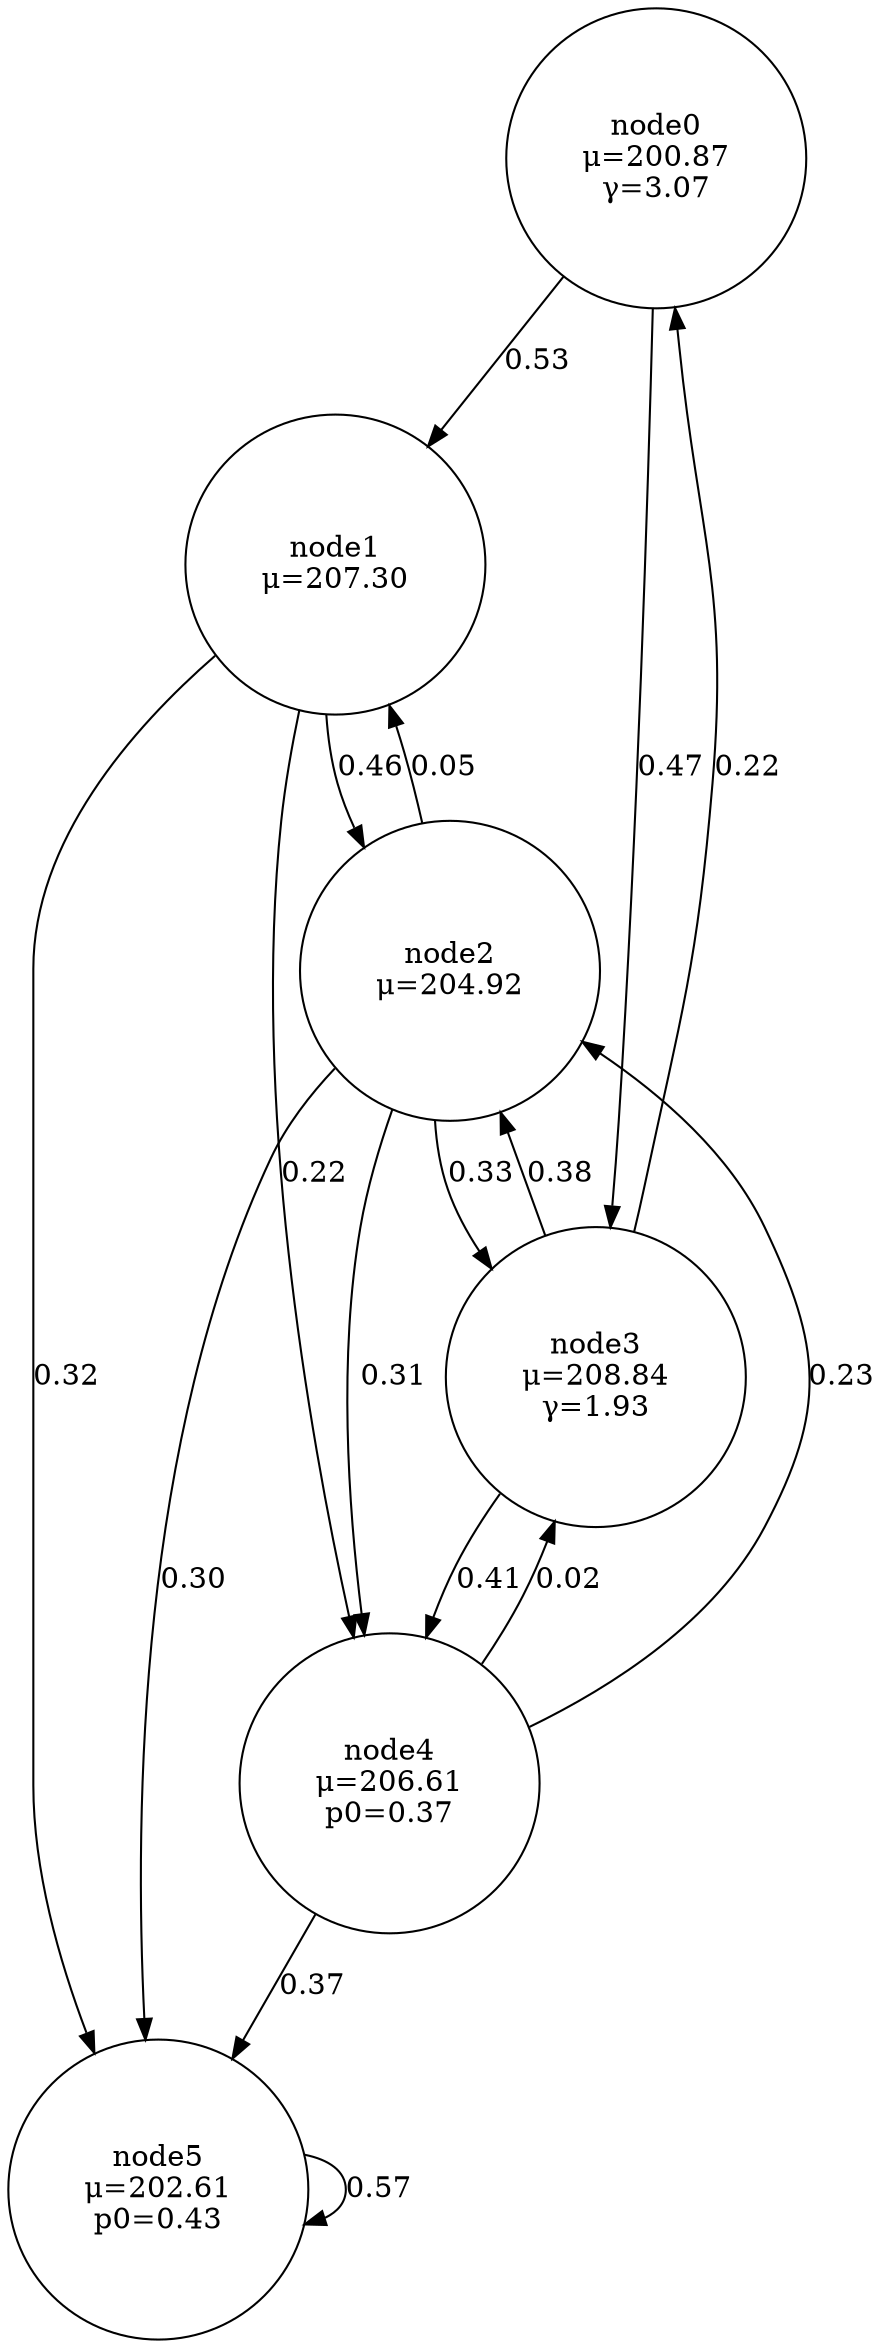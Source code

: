 digraph G {
	size=30
	node [fixedsize=true shape=circle width=2]
	0 [label="node0
μ=200.87
γ=3.07" pos="3,6!"]
	1 [label="node1
μ=207.30" pos="6,9!"]
	2 [label="node2
μ=204.92" pos="10.5,9!"]
	3 [label="node3
μ=208.84
γ=1.93" pos="6,3!"]
	4 [label="node4
μ=206.61
p0=0.37" pos="10.5,3!"]
	5 [label="node5
μ=202.61
p0=0.43" pos="13.5,6!"]
	0 -> 1 [label=0.53]
	0 -> 3 [label=0.47]
	1 -> 2 [label=0.46]
	1 -> 4 [label=0.22]
	1 -> 5 [label=0.32]
	2 -> 1 [label=0.05]
	2 -> 3 [label=0.33]
	2 -> 4 [label=0.31]
	2 -> 5 [label=0.30]
	3 -> 0 [label=0.22]
	3 -> 2 [label=0.38]
	3 -> 4 [label=0.41]
	4 -> 2 [label=0.23]
	4 -> 3 [label=0.02]
	4 -> 5 [label=0.37]
	5 -> 5 [label=0.57]
}
